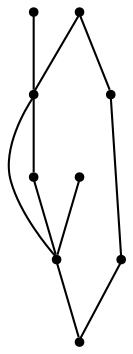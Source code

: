 graph {
  node [shape=point,comment="{\"directed\":false,\"doi\":\"10.1007/978-3-031-49272-3_22\",\"figure\":\"2 (2)\"}"]

  v0 [pos="1147.2202319556839,468.6985476516203"]
  v1 [pos="1413.9293866596706,442.0281116612369"]
  v2 [pos="1440.600403871538,335.3456046480426"]
  v3 [pos="1331.2246373029177,297.52774694856464"]
  v4 [pos="1413.9293866596706,655.3928713370719"]
  v5 [pos="1253.9039192726457,522.0399283334941"]
  v6 [pos="1172.1284510521295,304.4453189526316"]
  v7 [pos="1104.842748395599,411.3442782868709"]
  v8 [pos="1147.2202319556839,628.722180996135"]

  v1 -- v0 [id="-2",pos="1413.9293866596706,442.0281116612369 1147.2202319556839,468.6985476516203 1147.2202319556839,468.6985476516203 1147.2202319556839,468.6985476516203"]
  v2 -- v3 [id="-4",pos="1440.600403871538,335.3456046480426 1331.2246373029177,297.52774694856464 1331.2246373029177,297.52774694856464 1331.2246373029177,297.52774694856464"]
  v2 -- v1 [id="-5",pos="1440.600403871538,335.3456046480426 1413.9293866596706,442.0281116612369 1413.9293866596706,442.0281116612369 1413.9293866596706,442.0281116612369"]
  v4 -- v1 [id="-6",pos="1413.9293866596706,655.3928713370719 1413.9293866596706,442.0281116612369 1413.9293866596706,442.0281116612369 1413.9293866596706,442.0281116612369"]
  v1 -- v5 [id="-16",pos="1413.9293866596706,442.0281116612369 1405.9364815260888,446.0245947334104 1405.9364815260888,446.0245947334104 1405.9364815260888,446.0245947334104 1405.7281658697102,445.73285464852364 1405.7281658697102,445.73285464852364 1405.7281658697102,445.73285464852364 1403.7528552623426,447.1163944843924 1403.7528552623426,447.1163944843924 1403.7528552623426,447.1163944843924 1253.9039192726457,522.0399283334941 1253.9039192726457,522.0399283334941 1253.9039192726457,522.0399283334941"]
  v3 -- v6 [id="-19",pos="1331.2246373029177,297.52774694856464 1172.1284510521295,304.4453189526316 1172.1284510521295,304.4453189526316 1172.1284510521295,304.4453189526316"]
  v5 -- v0 [id="-22",pos="1253.9039192726457,522.0399283334941 1157.392757282697,473.7828244535579 1157.392757282697,473.7828244535579 1157.392757282697,473.7828244535579 1147.2202319556839,468.6985476516203 1147.2202319556839,468.6985476516203 1147.2202319556839,468.6985476516203"]
  v6 -- v7 [id="-24",pos="1172.1284510521295,304.4453189526316 1104.842748395599,411.3442782868709 1104.842748395599,411.3442782868709 1104.842748395599,411.3442782868709"]
  v8 -- v0 [id="-28",pos="1147.2202319556839,628.722180996135 1147.2202319556839,468.6985476516203 1147.2202319556839,468.6985476516203 1147.2202319556839,468.6985476516203"]
  v0 -- v7 [id="-34",pos="1147.2202319556839,468.6985476516203 1104.842748395599,411.3442782868709 1104.842748395599,411.3442782868709 1104.842748395599,411.3442782868709"]
}